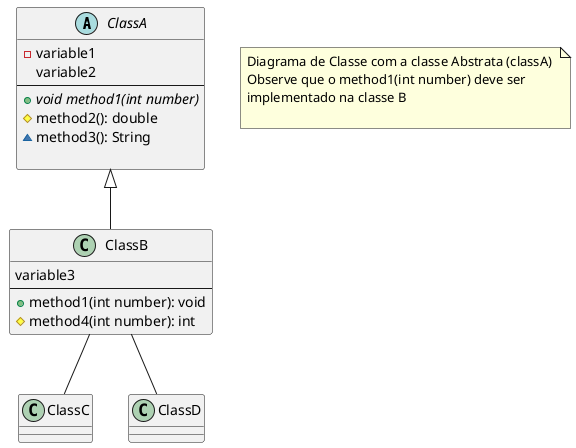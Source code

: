 @startuml ClasseAbstrata

abstract class ClassA {
  -variable1
  variable2
--
    +void {abstract} method1(int number)
    #method2(): double
    ~method3(): String

   }

class ClassB {
  variable3
  --
    +method1(int number): void
    #method4(int number): int
}

ClassA <|-- ClassB
ClassB  -- ClassC
ClassB  -- ClassD

note as N1
Diagrama de Classe com a classe Abstrata (classA) 
Observe que o method1(int number) deve ser 
implementado na classe B 

end note